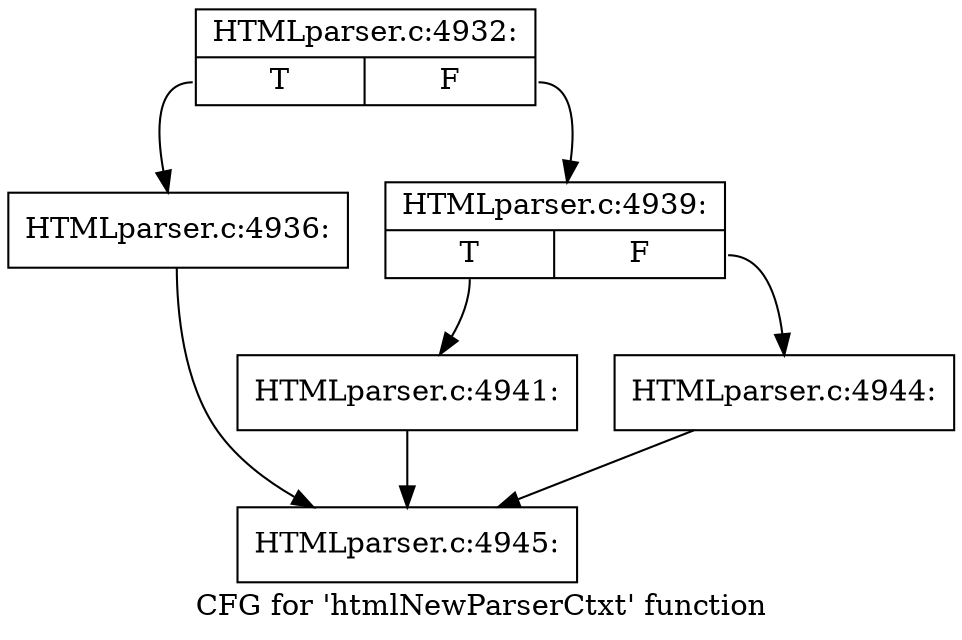 digraph "CFG for 'htmlNewParserCtxt' function" {
	label="CFG for 'htmlNewParserCtxt' function";

	Node0x4488fc0 [shape=record,label="{HTMLparser.c:4932:|{<s0>T|<s1>F}}"];
	Node0x4488fc0:s0 -> Node0x4489750;
	Node0x4488fc0:s1 -> Node0x44897a0;
	Node0x4489750 [shape=record,label="{HTMLparser.c:4936:}"];
	Node0x4489750 -> Node0x44892f0;
	Node0x44897a0 [shape=record,label="{HTMLparser.c:4939:|{<s0>T|<s1>F}}"];
	Node0x44897a0:s0 -> Node0x448f720;
	Node0x44897a0:s1 -> Node0x448f770;
	Node0x448f720 [shape=record,label="{HTMLparser.c:4941:}"];
	Node0x448f720 -> Node0x44892f0;
	Node0x448f770 [shape=record,label="{HTMLparser.c:4944:}"];
	Node0x448f770 -> Node0x44892f0;
	Node0x44892f0 [shape=record,label="{HTMLparser.c:4945:}"];
}
